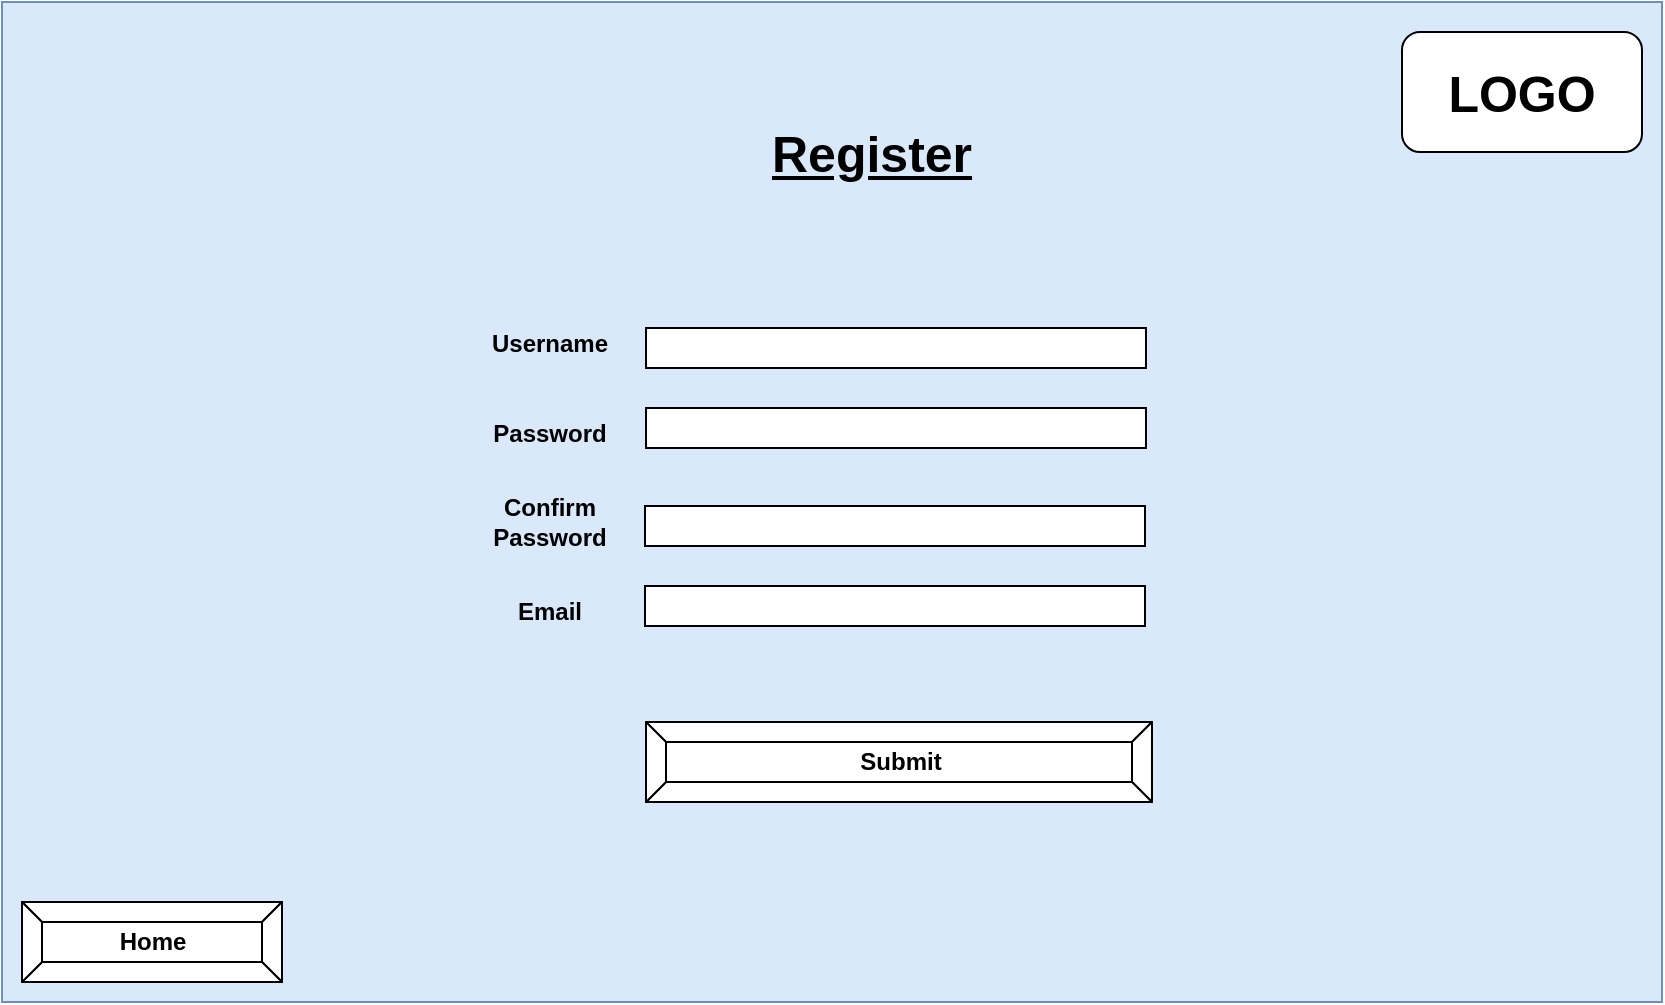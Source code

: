 <mxfile version="10.6.5" type="device"><diagram id="r5GxXwCW5FQdiJ2N5iYG" name="Page-1"><mxGraphModel dx="758" dy="582" grid="1" gridSize="10" guides="1" tooltips="1" connect="1" arrows="1" fold="1" page="1" pageScale="1" pageWidth="850" pageHeight="1100" math="0" shadow="0"><root><mxCell id="0"/><mxCell id="1" parent="0"/><mxCell id="EnS2GNp_k6MOAIjMa2hU-1" value="" style="rounded=0;whiteSpace=wrap;html=1;fillColor=#dae8fc;strokeColor=#6c8ebf;" parent="1" vertex="1"><mxGeometry x="9" y="7" width="830" height="500" as="geometry"/></mxCell><mxCell id="EnS2GNp_k6MOAIjMa2hU-3" value="&lt;b&gt;Submit&lt;/b&gt;" style="labelPosition=center;verticalLabelPosition=middle;align=center;html=1;shape=mxgraph.basic.button;dx=10;" parent="1" vertex="1"><mxGeometry x="331" y="367" width="253" height="40" as="geometry"/></mxCell><mxCell id="EnS2GNp_k6MOAIjMa2hU-4" value="" style="rounded=0;whiteSpace=wrap;html=1;" parent="1" vertex="1"><mxGeometry x="331" y="170" width="250" height="20" as="geometry"/></mxCell><mxCell id="EnS2GNp_k6MOAIjMa2hU-5" value="" style="rounded=0;whiteSpace=wrap;html=1;" parent="1" vertex="1"><mxGeometry x="331" y="210" width="250" height="20" as="geometry"/></mxCell><mxCell id="EnS2GNp_k6MOAIjMa2hU-6" value="&lt;b&gt;Username&lt;/b&gt;" style="text;html=1;strokeColor=none;fillColor=none;align=center;verticalAlign=middle;whiteSpace=wrap;rounded=0;" parent="1" vertex="1"><mxGeometry x="263" y="168" width="40" height="20" as="geometry"/></mxCell><mxCell id="EnS2GNp_k6MOAIjMa2hU-7" value="&lt;b&gt;Password&lt;/b&gt;" style="text;html=1;strokeColor=none;fillColor=none;align=center;verticalAlign=middle;whiteSpace=wrap;rounded=0;" parent="1" vertex="1"><mxGeometry x="263" y="212.5" width="40" height="20" as="geometry"/></mxCell><mxCell id="EnS2GNp_k6MOAIjMa2hU-9" value="&lt;b&gt;&lt;font style=&quot;font-size: 25px&quot;&gt;&lt;u&gt;Register&lt;/u&gt;&lt;/font&gt;&lt;/b&gt;" style="text;html=1;strokeColor=none;fillColor=none;align=center;verticalAlign=middle;whiteSpace=wrap;rounded=0;" parent="1" vertex="1"><mxGeometry x="423.5" y="72" width="40" height="20" as="geometry"/></mxCell><mxCell id="EnS2GNp_k6MOAIjMa2hU-10" value="&lt;b&gt;Home&lt;/b&gt;" style="labelPosition=center;verticalLabelPosition=middle;align=center;html=1;shape=mxgraph.basic.button;dx=10;" parent="1" vertex="1"><mxGeometry x="19" y="457" width="130" height="40" as="geometry"/></mxCell><mxCell id="EnS2GNp_k6MOAIjMa2hU-11" value="&lt;b&gt;&lt;font style=&quot;font-size: 25px&quot;&gt;LOGO&lt;/font&gt;&lt;/b&gt;" style="rounded=1;whiteSpace=wrap;html=1;" parent="1" vertex="1"><mxGeometry x="709" y="22" width="120" height="60" as="geometry"/></mxCell><mxCell id="EnS2GNp_k6MOAIjMa2hU-39" value="" style="rounded=0;whiteSpace=wrap;html=1;" parent="1" vertex="1"><mxGeometry x="330.5" y="259" width="250" height="20" as="geometry"/></mxCell><mxCell id="EnS2GNp_k6MOAIjMa2hU-40" value="" style="rounded=0;whiteSpace=wrap;html=1;" parent="1" vertex="1"><mxGeometry x="330.5" y="299" width="250" height="20" as="geometry"/></mxCell><mxCell id="EnS2GNp_k6MOAIjMa2hU-41" value="&lt;b&gt;Confirm&lt;br&gt;Password&lt;br&gt;&lt;/b&gt;" style="text;html=1;strokeColor=none;fillColor=none;align=center;verticalAlign=middle;whiteSpace=wrap;rounded=0;" parent="1" vertex="1"><mxGeometry x="262.5" y="257" width="40" height="20" as="geometry"/></mxCell><mxCell id="EnS2GNp_k6MOAIjMa2hU-42" value="&lt;b&gt;Email&lt;/b&gt;" style="text;html=1;strokeColor=none;fillColor=none;align=center;verticalAlign=middle;whiteSpace=wrap;rounded=0;" parent="1" vertex="1"><mxGeometry x="262.5" y="301.5" width="40" height="20" as="geometry"/></mxCell></root></mxGraphModel></diagram></mxfile>